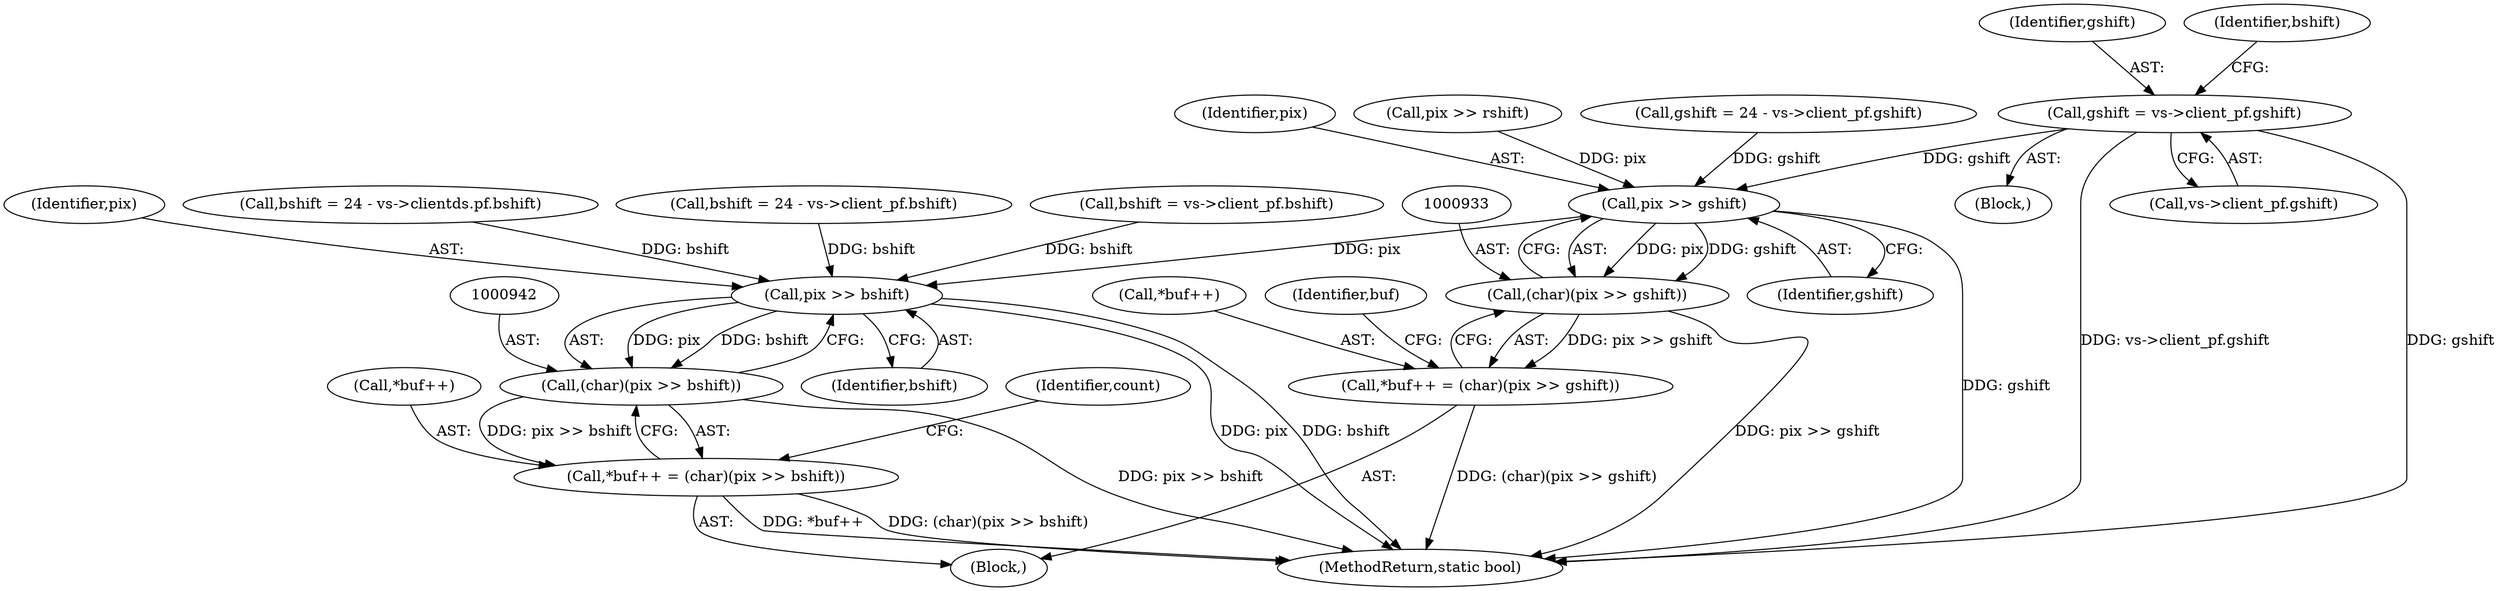 digraph "0_qemu_9f64916da20eea67121d544698676295bbb105a7_0@pointer" {
"1000844" [label="(Call,gshift = vs->client_pf.gshift)"];
"1000934" [label="(Call,pix >> gshift)"];
"1000932" [label="(Call,(char)(pix >> gshift))"];
"1000928" [label="(Call,*buf++ = (char)(pix >> gshift))"];
"1000943" [label="(Call,pix >> bshift)"];
"1000941" [label="(Call,(char)(pix >> bshift))"];
"1000937" [label="(Call,*buf++ = (char)(pix >> bshift))"];
"1000890" [label="(Call,bshift = 24 - vs->clientds.pf.bshift)"];
"1000945" [label="(Identifier,bshift)"];
"1000846" [label="(Call,vs->client_pf.gshift)"];
"1000935" [label="(Identifier,pix)"];
"1000878" [label="(Call,bshift = 24 - vs->client_pf.bshift)"];
"1000938" [label="(Call,*buf++)"];
"1000845" [label="(Identifier,gshift)"];
"1000932" [label="(Call,(char)(pix >> gshift))"];
"1000937" [label="(Call,*buf++ = (char)(pix >> bshift))"];
"1000913" [label="(Block,)"];
"1000928" [label="(Call,*buf++ = (char)(pix >> gshift))"];
"1000852" [label="(Identifier,bshift)"];
"1000912" [label="(Identifier,count)"];
"1000851" [label="(Call,bshift = vs->client_pf.bshift)"];
"1000836" [label="(Block,)"];
"1000943" [label="(Call,pix >> bshift)"];
"1000844" [label="(Call,gshift = vs->client_pf.gshift)"];
"1000940" [label="(Identifier,buf)"];
"1000946" [label="(MethodReturn,static bool)"];
"1000925" [label="(Call,pix >> rshift)"];
"1000934" [label="(Call,pix >> gshift)"];
"1000941" [label="(Call,(char)(pix >> bshift))"];
"1000929" [label="(Call,*buf++)"];
"1000869" [label="(Call,gshift = 24 - vs->client_pf.gshift)"];
"1000944" [label="(Identifier,pix)"];
"1000936" [label="(Identifier,gshift)"];
"1000844" -> "1000836"  [label="AST: "];
"1000844" -> "1000846"  [label="CFG: "];
"1000845" -> "1000844"  [label="AST: "];
"1000846" -> "1000844"  [label="AST: "];
"1000852" -> "1000844"  [label="CFG: "];
"1000844" -> "1000946"  [label="DDG: vs->client_pf.gshift"];
"1000844" -> "1000946"  [label="DDG: gshift"];
"1000844" -> "1000934"  [label="DDG: gshift"];
"1000934" -> "1000932"  [label="AST: "];
"1000934" -> "1000936"  [label="CFG: "];
"1000935" -> "1000934"  [label="AST: "];
"1000936" -> "1000934"  [label="AST: "];
"1000932" -> "1000934"  [label="CFG: "];
"1000934" -> "1000946"  [label="DDG: gshift"];
"1000934" -> "1000932"  [label="DDG: pix"];
"1000934" -> "1000932"  [label="DDG: gshift"];
"1000925" -> "1000934"  [label="DDG: pix"];
"1000869" -> "1000934"  [label="DDG: gshift"];
"1000934" -> "1000943"  [label="DDG: pix"];
"1000932" -> "1000928"  [label="AST: "];
"1000933" -> "1000932"  [label="AST: "];
"1000928" -> "1000932"  [label="CFG: "];
"1000932" -> "1000946"  [label="DDG: pix >> gshift"];
"1000932" -> "1000928"  [label="DDG: pix >> gshift"];
"1000928" -> "1000913"  [label="AST: "];
"1000929" -> "1000928"  [label="AST: "];
"1000940" -> "1000928"  [label="CFG: "];
"1000928" -> "1000946"  [label="DDG: (char)(pix >> gshift)"];
"1000943" -> "1000941"  [label="AST: "];
"1000943" -> "1000945"  [label="CFG: "];
"1000944" -> "1000943"  [label="AST: "];
"1000945" -> "1000943"  [label="AST: "];
"1000941" -> "1000943"  [label="CFG: "];
"1000943" -> "1000946"  [label="DDG: pix"];
"1000943" -> "1000946"  [label="DDG: bshift"];
"1000943" -> "1000941"  [label="DDG: pix"];
"1000943" -> "1000941"  [label="DDG: bshift"];
"1000890" -> "1000943"  [label="DDG: bshift"];
"1000851" -> "1000943"  [label="DDG: bshift"];
"1000878" -> "1000943"  [label="DDG: bshift"];
"1000941" -> "1000937"  [label="AST: "];
"1000942" -> "1000941"  [label="AST: "];
"1000937" -> "1000941"  [label="CFG: "];
"1000941" -> "1000946"  [label="DDG: pix >> bshift"];
"1000941" -> "1000937"  [label="DDG: pix >> bshift"];
"1000937" -> "1000913"  [label="AST: "];
"1000938" -> "1000937"  [label="AST: "];
"1000912" -> "1000937"  [label="CFG: "];
"1000937" -> "1000946"  [label="DDG: *buf++"];
"1000937" -> "1000946"  [label="DDG: (char)(pix >> bshift)"];
}
